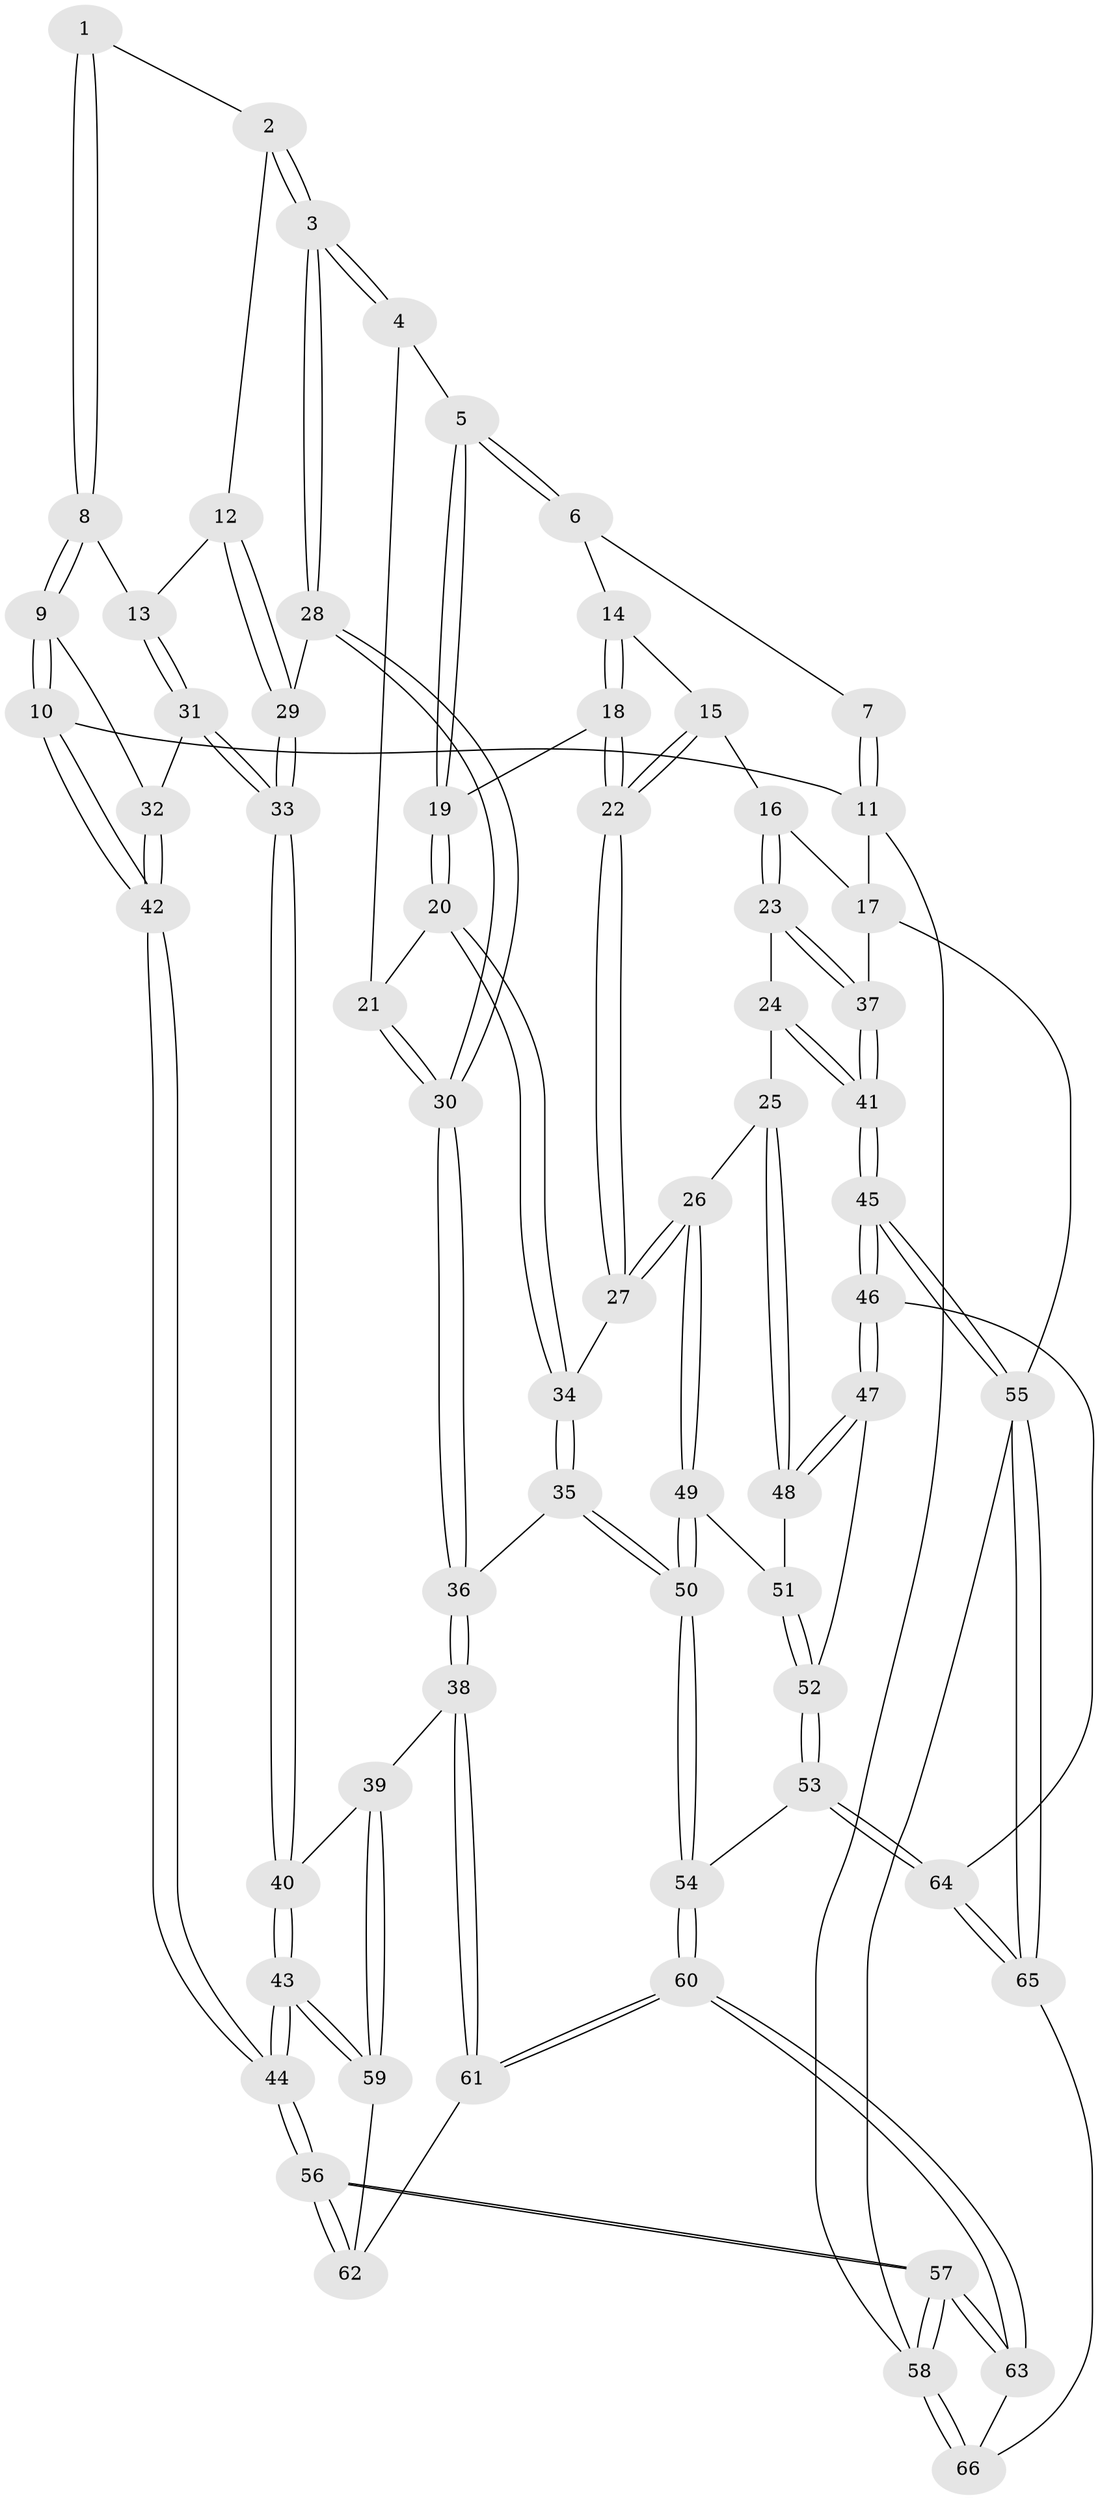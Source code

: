 // Generated by graph-tools (version 1.1) at 2025/50/03/09/25 03:50:57]
// undirected, 66 vertices, 162 edges
graph export_dot {
graph [start="1"]
  node [color=gray90,style=filled];
  1 [pos="+0.1607014189900459+0"];
  2 [pos="+0.27340497928714214+0.015706485758127213"];
  3 [pos="+0.38952796068032425+0.12819854886218415"];
  4 [pos="+0.4547679054386561+0.05024958976914657"];
  5 [pos="+0.6074090895962833+0"];
  6 [pos="+0.6246952937328923+0"];
  7 [pos="+0.1605016863316998+0"];
  8 [pos="+0.12691620145447124+0.06382427906970024"];
  9 [pos="+0.0018899590192389532+0.19635606054135937"];
  10 [pos="+0+0.17792799860183492"];
  11 [pos="+0+0"];
  12 [pos="+0.2268328795517265+0.12466076469920301"];
  13 [pos="+0.1916658042908698+0.13548320224293497"];
  14 [pos="+0.7653049981187776+0"];
  15 [pos="+0.8791857535699595+0"];
  16 [pos="+0.9438987228741565+0"];
  17 [pos="+1+0"];
  18 [pos="+0.7203295269467717+0.15597218659128048"];
  19 [pos="+0.6070645362557255+0.08949168525599212"];
  20 [pos="+0.5964465330813915+0.1331734690562106"];
  21 [pos="+0.5254725874956471+0.1508432032923979"];
  22 [pos="+0.7660883694755448+0.2520552245245222"];
  23 [pos="+0.8950464613703959+0.23501565107496092"];
  24 [pos="+0.8879825352604831+0.2429271339941149"];
  25 [pos="+0.8555208668563546+0.2619056436580094"];
  26 [pos="+0.7822136646169012+0.2685636919547254"];
  27 [pos="+0.7667585570856751+0.25798822162106777"];
  28 [pos="+0.3827534940100681+0.2123870567531866"];
  29 [pos="+0.33713821299151414+0.20692319341479087"];
  30 [pos="+0.3939880823001886+0.22920903941689563"];
  31 [pos="+0.13268695762405508+0.2609769166200554"];
  32 [pos="+0.13206427795588552+0.2607889872242036"];
  33 [pos="+0.1386076242336259+0.2664257056679719"];
  34 [pos="+0.6217882899794164+0.26007822023704036"];
  35 [pos="+0.5094808536455278+0.35459215954232587"];
  36 [pos="+0.4396219729061913+0.3512334927254347"];
  37 [pos="+1+0.17150441925397605"];
  38 [pos="+0.4222846846168555+0.3696723997741082"];
  39 [pos="+0.26350512984059965+0.39060144968844807"];
  40 [pos="+0.16888122247784185+0.343657511450621"];
  41 [pos="+1+0.5160152209176149"];
  42 [pos="+0+0.6215505158127692"];
  43 [pos="+0+0.5948510500775199"];
  44 [pos="+0+0.7521164817489607"];
  45 [pos="+1+0.6094294984684787"];
  46 [pos="+1+0.6094260093952313"];
  47 [pos="+1+0.5503602373940951"];
  48 [pos="+0.9397655314272011+0.44550741902543234"];
  49 [pos="+0.7696440435083709+0.3562834662531297"];
  50 [pos="+0.6491024125648943+0.4955320499218963"];
  51 [pos="+0.7968818071896725+0.3918550324811151"];
  52 [pos="+0.8320129996776361+0.5582052909919069"];
  53 [pos="+0.6843740343870752+0.6020800282876221"];
  54 [pos="+0.6805261083171261+0.6002160098628506"];
  55 [pos="+1+1"];
  56 [pos="+0+0.9505315911522971"];
  57 [pos="+0+0.9746156074332989"];
  58 [pos="+0+1"];
  59 [pos="+0.22249464464185545+0.5042133293279738"];
  60 [pos="+0.4403228563921299+0.7018524306728746"];
  61 [pos="+0.3910623041547273+0.5821942133213267"];
  62 [pos="+0.2977741129588427+0.5643793199110175"];
  63 [pos="+0.4185697767060117+0.7562672779689575"];
  64 [pos="+0.7499912870160285+0.7692244474477203"];
  65 [pos="+0.7422101423527417+1"];
  66 [pos="+0.6042021512151032+1"];
  1 -- 2;
  1 -- 8;
  1 -- 8;
  2 -- 3;
  2 -- 3;
  2 -- 12;
  3 -- 4;
  3 -- 4;
  3 -- 28;
  3 -- 28;
  4 -- 5;
  4 -- 21;
  5 -- 6;
  5 -- 6;
  5 -- 19;
  5 -- 19;
  6 -- 7;
  6 -- 14;
  7 -- 11;
  7 -- 11;
  8 -- 9;
  8 -- 9;
  8 -- 13;
  9 -- 10;
  9 -- 10;
  9 -- 32;
  10 -- 11;
  10 -- 42;
  10 -- 42;
  11 -- 17;
  11 -- 58;
  12 -- 13;
  12 -- 29;
  12 -- 29;
  13 -- 31;
  13 -- 31;
  14 -- 15;
  14 -- 18;
  14 -- 18;
  15 -- 16;
  15 -- 22;
  15 -- 22;
  16 -- 17;
  16 -- 23;
  16 -- 23;
  17 -- 37;
  17 -- 55;
  18 -- 19;
  18 -- 22;
  18 -- 22;
  19 -- 20;
  19 -- 20;
  20 -- 21;
  20 -- 34;
  20 -- 34;
  21 -- 30;
  21 -- 30;
  22 -- 27;
  22 -- 27;
  23 -- 24;
  23 -- 37;
  23 -- 37;
  24 -- 25;
  24 -- 41;
  24 -- 41;
  25 -- 26;
  25 -- 48;
  25 -- 48;
  26 -- 27;
  26 -- 27;
  26 -- 49;
  26 -- 49;
  27 -- 34;
  28 -- 29;
  28 -- 30;
  28 -- 30;
  29 -- 33;
  29 -- 33;
  30 -- 36;
  30 -- 36;
  31 -- 32;
  31 -- 33;
  31 -- 33;
  32 -- 42;
  32 -- 42;
  33 -- 40;
  33 -- 40;
  34 -- 35;
  34 -- 35;
  35 -- 36;
  35 -- 50;
  35 -- 50;
  36 -- 38;
  36 -- 38;
  37 -- 41;
  37 -- 41;
  38 -- 39;
  38 -- 61;
  38 -- 61;
  39 -- 40;
  39 -- 59;
  39 -- 59;
  40 -- 43;
  40 -- 43;
  41 -- 45;
  41 -- 45;
  42 -- 44;
  42 -- 44;
  43 -- 44;
  43 -- 44;
  43 -- 59;
  43 -- 59;
  44 -- 56;
  44 -- 56;
  45 -- 46;
  45 -- 46;
  45 -- 55;
  45 -- 55;
  46 -- 47;
  46 -- 47;
  46 -- 64;
  47 -- 48;
  47 -- 48;
  47 -- 52;
  48 -- 51;
  49 -- 50;
  49 -- 50;
  49 -- 51;
  50 -- 54;
  50 -- 54;
  51 -- 52;
  51 -- 52;
  52 -- 53;
  52 -- 53;
  53 -- 54;
  53 -- 64;
  53 -- 64;
  54 -- 60;
  54 -- 60;
  55 -- 65;
  55 -- 65;
  55 -- 58;
  56 -- 57;
  56 -- 57;
  56 -- 62;
  56 -- 62;
  57 -- 58;
  57 -- 58;
  57 -- 63;
  57 -- 63;
  58 -- 66;
  58 -- 66;
  59 -- 62;
  60 -- 61;
  60 -- 61;
  60 -- 63;
  60 -- 63;
  61 -- 62;
  63 -- 66;
  64 -- 65;
  64 -- 65;
  65 -- 66;
}
